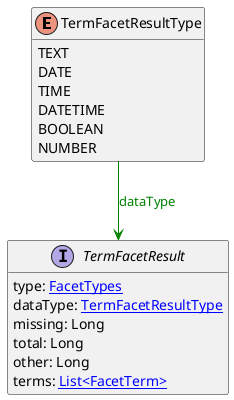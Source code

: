 @startuml

hide methods
enum TermFacetResultType {
    TEXT
    DATE
    TIME
    DATETIME
    BOOLEAN
    NUMBER
}
interface TermFacetResult [[TermFacetResult.svg]]  {
    type: [[FacetTypes.svg FacetTypes]]
    dataType: [[TermFacetResultType.svg TermFacetResultType]]
    missing: Long
    total: Long
    other: Long
    terms: [[FacetTerm.svg List<FacetTerm>]]
}
TermFacetResultType --> TermFacetResult #green;text:green : "dataType"
@enduml
